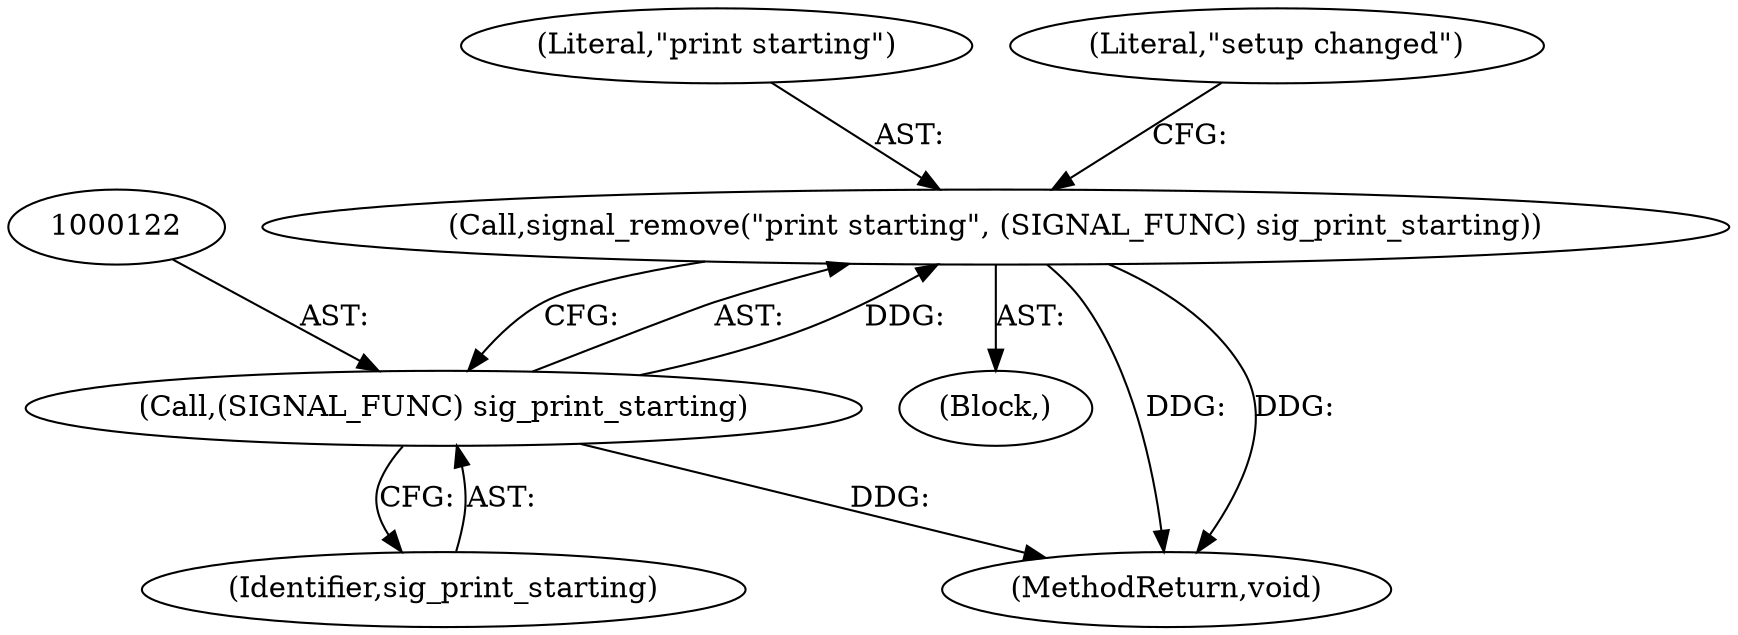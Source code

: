 digraph "0_irssi_77b2631c78461965bc9a7414aae206b5c514e1b3@API" {
"1000119" [label="(Call,signal_remove(\"print starting\", (SIGNAL_FUNC) sig_print_starting))"];
"1000121" [label="(Call,(SIGNAL_FUNC) sig_print_starting)"];
"1000116" [label="(Block,)"];
"1000120" [label="(Literal,\"print starting\")"];
"1000119" [label="(Call,signal_remove(\"print starting\", (SIGNAL_FUNC) sig_print_starting))"];
"1000125" [label="(Literal,\"setup changed\")"];
"1000149" [label="(MethodReturn,void)"];
"1000123" [label="(Identifier,sig_print_starting)"];
"1000121" [label="(Call,(SIGNAL_FUNC) sig_print_starting)"];
"1000119" -> "1000116"  [label="AST: "];
"1000119" -> "1000121"  [label="CFG: "];
"1000120" -> "1000119"  [label="AST: "];
"1000121" -> "1000119"  [label="AST: "];
"1000125" -> "1000119"  [label="CFG: "];
"1000119" -> "1000149"  [label="DDG: "];
"1000119" -> "1000149"  [label="DDG: "];
"1000121" -> "1000119"  [label="DDG: "];
"1000121" -> "1000123"  [label="CFG: "];
"1000122" -> "1000121"  [label="AST: "];
"1000123" -> "1000121"  [label="AST: "];
"1000121" -> "1000149"  [label="DDG: "];
}
